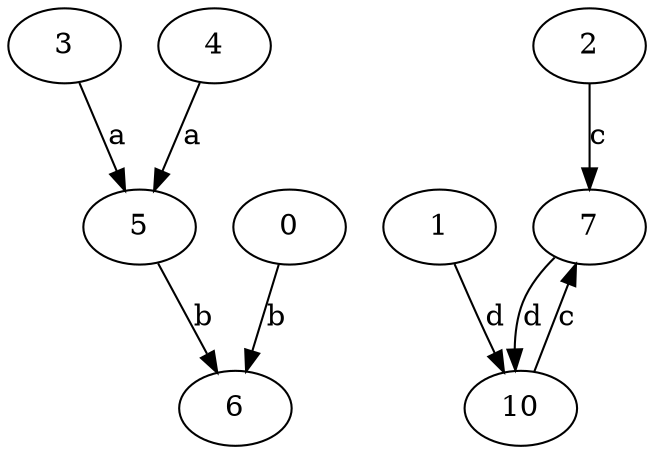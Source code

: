 strict digraph  {
3;
4;
0;
5;
6;
7;
1;
2;
10;
3 -> 5  [label=a];
4 -> 5  [label=a];
0 -> 6  [label=b];
5 -> 6  [label=b];
7 -> 10  [label=d];
1 -> 10  [label=d];
2 -> 7  [label=c];
10 -> 7  [label=c];
}
